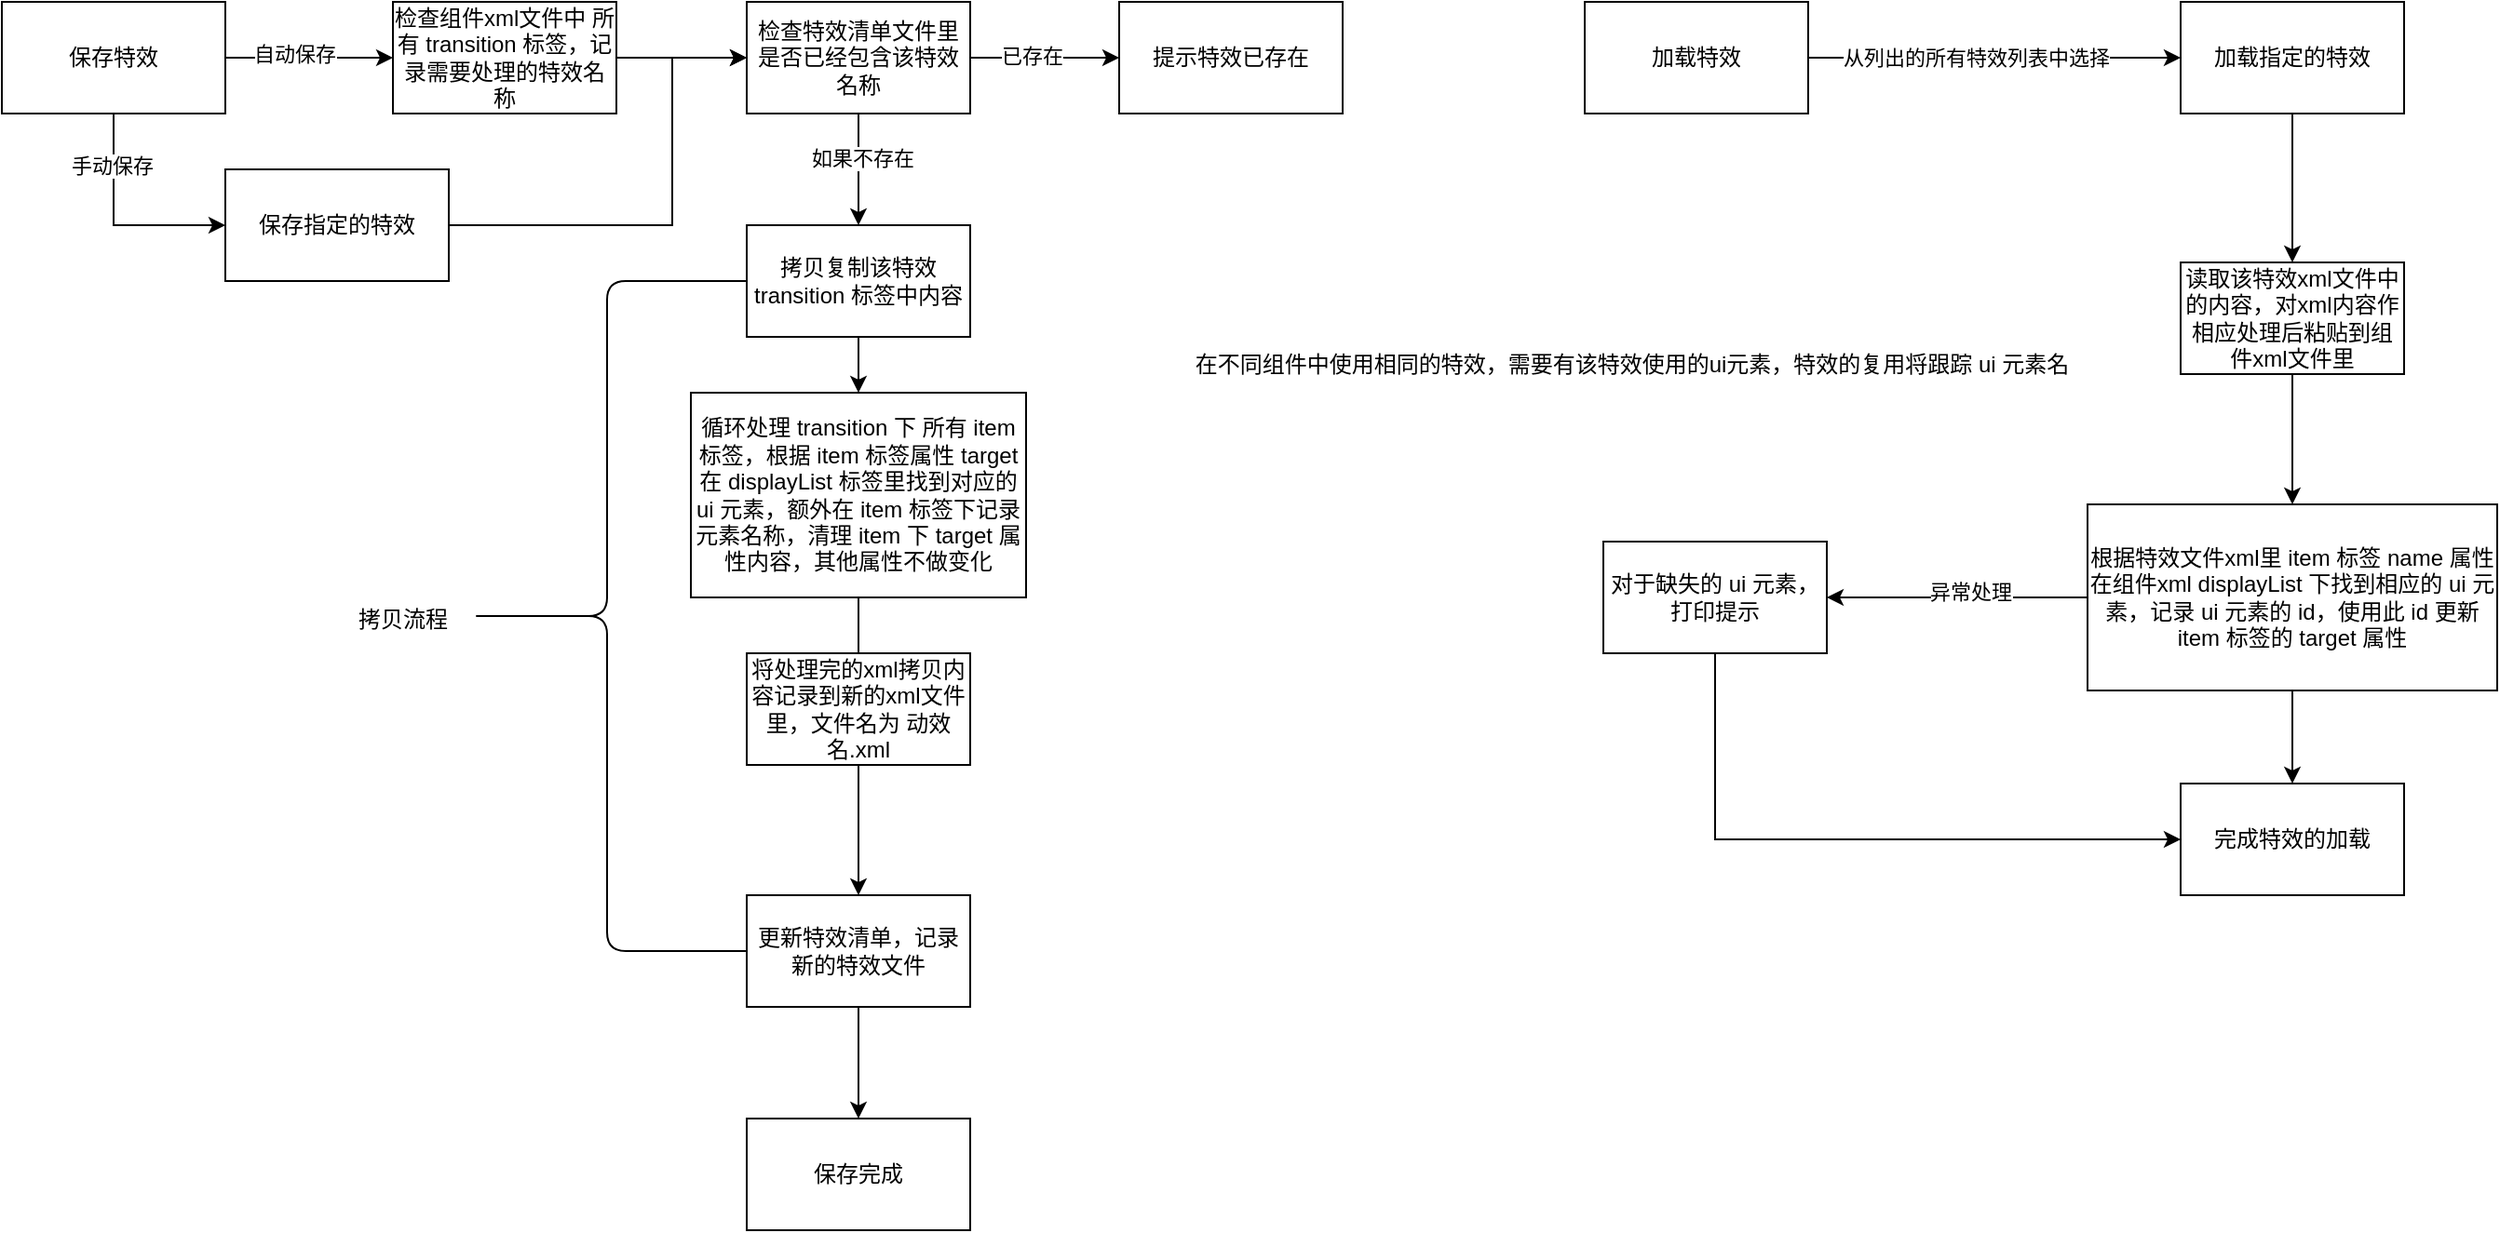 <mxfile version="22.1.9" type="github">
  <diagram name="第 1 页" id="QcVd1ZgNhZOyaR3dG3_q">
    <mxGraphModel dx="989" dy="572" grid="1" gridSize="10" guides="1" tooltips="1" connect="1" arrows="1" fold="1" page="1" pageScale="1" pageWidth="1600" pageHeight="900" background="none" math="0" shadow="0">
      <root>
        <mxCell id="0" />
        <mxCell id="1" parent="0" />
        <mxCell id="GfHRN2ybtqcf9IKZYvDj-10" style="edgeStyle=orthogonalEdgeStyle;rounded=0;orthogonalLoop=1;jettySize=auto;html=1;" edge="1" parent="1" source="GfHRN2ybtqcf9IKZYvDj-1" target="GfHRN2ybtqcf9IKZYvDj-9">
          <mxGeometry relative="1" as="geometry" />
        </mxCell>
        <mxCell id="GfHRN2ybtqcf9IKZYvDj-38" value="自动保存" style="edgeLabel;html=1;align=center;verticalAlign=middle;resizable=0;points=[];" vertex="1" connectable="0" parent="GfHRN2ybtqcf9IKZYvDj-10">
          <mxGeometry x="-0.178" y="2" relative="1" as="geometry">
            <mxPoint as="offset" />
          </mxGeometry>
        </mxCell>
        <mxCell id="GfHRN2ybtqcf9IKZYvDj-34" value="" style="edgeStyle=orthogonalEdgeStyle;rounded=0;orthogonalLoop=1;jettySize=auto;html=1;" edge="1" parent="1" source="GfHRN2ybtqcf9IKZYvDj-1" target="GfHRN2ybtqcf9IKZYvDj-33">
          <mxGeometry relative="1" as="geometry">
            <Array as="points">
              <mxPoint x="80" y="170" />
            </Array>
          </mxGeometry>
        </mxCell>
        <mxCell id="GfHRN2ybtqcf9IKZYvDj-39" value="手动保存" style="edgeLabel;html=1;align=center;verticalAlign=middle;resizable=0;points=[];" vertex="1" connectable="0" parent="GfHRN2ybtqcf9IKZYvDj-34">
          <mxGeometry x="-0.544" y="-1" relative="1" as="geometry">
            <mxPoint as="offset" />
          </mxGeometry>
        </mxCell>
        <mxCell id="GfHRN2ybtqcf9IKZYvDj-1" value="保存特效" style="rounded=0;whiteSpace=wrap;html=1;" vertex="1" parent="1">
          <mxGeometry x="20" y="50" width="120" height="60" as="geometry" />
        </mxCell>
        <mxCell id="GfHRN2ybtqcf9IKZYvDj-12" style="edgeStyle=orthogonalEdgeStyle;rounded=0;orthogonalLoop=1;jettySize=auto;html=1;" edge="1" parent="1" source="GfHRN2ybtqcf9IKZYvDj-4" target="GfHRN2ybtqcf9IKZYvDj-14">
          <mxGeometry relative="1" as="geometry">
            <mxPoint x="480" y="190" as="targetPoint" />
          </mxGeometry>
        </mxCell>
        <mxCell id="GfHRN2ybtqcf9IKZYvDj-13" value="如果不存在" style="edgeLabel;html=1;align=center;verticalAlign=middle;resizable=0;points=[];" vertex="1" connectable="0" parent="GfHRN2ybtqcf9IKZYvDj-12">
          <mxGeometry x="-0.209" y="2" relative="1" as="geometry">
            <mxPoint as="offset" />
          </mxGeometry>
        </mxCell>
        <mxCell id="GfHRN2ybtqcf9IKZYvDj-41" value="" style="edgeStyle=orthogonalEdgeStyle;rounded=0;orthogonalLoop=1;jettySize=auto;html=1;" edge="1" parent="1" source="GfHRN2ybtqcf9IKZYvDj-4" target="GfHRN2ybtqcf9IKZYvDj-40">
          <mxGeometry relative="1" as="geometry" />
        </mxCell>
        <mxCell id="GfHRN2ybtqcf9IKZYvDj-42" value="已存在" style="edgeLabel;html=1;align=center;verticalAlign=middle;resizable=0;points=[];" vertex="1" connectable="0" parent="GfHRN2ybtqcf9IKZYvDj-41">
          <mxGeometry x="-0.182" y="1" relative="1" as="geometry">
            <mxPoint as="offset" />
          </mxGeometry>
        </mxCell>
        <mxCell id="GfHRN2ybtqcf9IKZYvDj-4" value="检查特效清单文件里是否已经包含该特效名称" style="rounded=0;whiteSpace=wrap;html=1;" vertex="1" parent="1">
          <mxGeometry x="420" y="50" width="120" height="60" as="geometry" />
        </mxCell>
        <mxCell id="GfHRN2ybtqcf9IKZYvDj-11" style="edgeStyle=orthogonalEdgeStyle;rounded=0;orthogonalLoop=1;jettySize=auto;html=1;" edge="1" parent="1" source="GfHRN2ybtqcf9IKZYvDj-9" target="GfHRN2ybtqcf9IKZYvDj-4">
          <mxGeometry relative="1" as="geometry" />
        </mxCell>
        <mxCell id="GfHRN2ybtqcf9IKZYvDj-9" value="检查组件xml文件中 所有 transition 标签，记录需要处理的特效名称" style="whiteSpace=wrap;html=1;" vertex="1" parent="1">
          <mxGeometry x="230" y="50" width="120" height="60" as="geometry" />
        </mxCell>
        <mxCell id="GfHRN2ybtqcf9IKZYvDj-22" value="" style="edgeStyle=orthogonalEdgeStyle;rounded=0;orthogonalLoop=1;jettySize=auto;html=1;" edge="1" parent="1" source="GfHRN2ybtqcf9IKZYvDj-14" target="GfHRN2ybtqcf9IKZYvDj-21">
          <mxGeometry relative="1" as="geometry" />
        </mxCell>
        <mxCell id="GfHRN2ybtqcf9IKZYvDj-14" value="拷贝复制该特效 transition 标签中内容" style="rounded=0;whiteSpace=wrap;html=1;" vertex="1" parent="1">
          <mxGeometry x="420" y="170" width="120" height="60" as="geometry" />
        </mxCell>
        <mxCell id="GfHRN2ybtqcf9IKZYvDj-24" value="" style="edgeStyle=orthogonalEdgeStyle;rounded=0;orthogonalLoop=1;jettySize=auto;html=1;" edge="1" parent="1" source="GfHRN2ybtqcf9IKZYvDj-21">
          <mxGeometry relative="1" as="geometry">
            <mxPoint x="480" y="410" as="targetPoint" />
          </mxGeometry>
        </mxCell>
        <mxCell id="GfHRN2ybtqcf9IKZYvDj-21" value="循环处理 transition 下 所有 item 标签，根据 item 标签属性 target 在 displayList 标签里找到对应的 ui 元素，额外在 item 标签下记录元素名称，清理 item 下 target 属性内容，其他属性不做变化" style="rounded=0;whiteSpace=wrap;html=1;" vertex="1" parent="1">
          <mxGeometry x="390" y="260" width="180" height="110" as="geometry" />
        </mxCell>
        <mxCell id="GfHRN2ybtqcf9IKZYvDj-29" value="" style="edgeStyle=orthogonalEdgeStyle;rounded=0;orthogonalLoop=1;jettySize=auto;html=1;" edge="1" parent="1" source="GfHRN2ybtqcf9IKZYvDj-25" target="GfHRN2ybtqcf9IKZYvDj-28">
          <mxGeometry relative="1" as="geometry" />
        </mxCell>
        <mxCell id="GfHRN2ybtqcf9IKZYvDj-25" value="将处理完的xml拷贝内容记录到新的xml文件里，文件名为 动效名.xml" style="whiteSpace=wrap;html=1;" vertex="1" parent="1">
          <mxGeometry x="420" y="400" width="120" height="60" as="geometry" />
        </mxCell>
        <mxCell id="GfHRN2ybtqcf9IKZYvDj-26" value="" style="group" vertex="1" connectable="0" parent="1">
          <mxGeometry x="200" y="200" width="220" height="360" as="geometry" />
        </mxCell>
        <mxCell id="GfHRN2ybtqcf9IKZYvDj-17" value="拷贝流程" style="text;html=1;align=center;verticalAlign=middle;resizable=0;points=[];autosize=1;strokeColor=none;fillColor=none;" vertex="1" parent="GfHRN2ybtqcf9IKZYvDj-26">
          <mxGeometry y="167.143" width="70" height="30" as="geometry" />
        </mxCell>
        <mxCell id="GfHRN2ybtqcf9IKZYvDj-18" value="" style="shape=curlyBracket;whiteSpace=wrap;html=1;rounded=1;labelPosition=left;verticalLabelPosition=middle;align=right;verticalAlign=middle;" vertex="1" parent="GfHRN2ybtqcf9IKZYvDj-26">
          <mxGeometry x="70" width="150" height="360" as="geometry" />
        </mxCell>
        <mxCell id="GfHRN2ybtqcf9IKZYvDj-31" value="" style="edgeStyle=orthogonalEdgeStyle;rounded=0;orthogonalLoop=1;jettySize=auto;html=1;" edge="1" parent="1" source="GfHRN2ybtqcf9IKZYvDj-28" target="GfHRN2ybtqcf9IKZYvDj-30">
          <mxGeometry relative="1" as="geometry" />
        </mxCell>
        <mxCell id="GfHRN2ybtqcf9IKZYvDj-28" value="更新特效清单，记录新的特效文件" style="whiteSpace=wrap;html=1;" vertex="1" parent="1">
          <mxGeometry x="420" y="530" width="120" height="60" as="geometry" />
        </mxCell>
        <mxCell id="GfHRN2ybtqcf9IKZYvDj-30" value="保存完成" style="whiteSpace=wrap;html=1;" vertex="1" parent="1">
          <mxGeometry x="420" y="650" width="120" height="60" as="geometry" />
        </mxCell>
        <mxCell id="GfHRN2ybtqcf9IKZYvDj-35" style="edgeStyle=orthogonalEdgeStyle;rounded=0;orthogonalLoop=1;jettySize=auto;html=1;entryX=0;entryY=0.5;entryDx=0;entryDy=0;" edge="1" parent="1" source="GfHRN2ybtqcf9IKZYvDj-33" target="GfHRN2ybtqcf9IKZYvDj-4">
          <mxGeometry relative="1" as="geometry">
            <Array as="points">
              <mxPoint x="380" y="170" />
              <mxPoint x="380" y="80" />
            </Array>
          </mxGeometry>
        </mxCell>
        <mxCell id="GfHRN2ybtqcf9IKZYvDj-33" value="保存指定的特效" style="rounded=0;whiteSpace=wrap;html=1;" vertex="1" parent="1">
          <mxGeometry x="140" y="140" width="120" height="60" as="geometry" />
        </mxCell>
        <mxCell id="GfHRN2ybtqcf9IKZYvDj-40" value="提示特效已存在" style="rounded=0;whiteSpace=wrap;html=1;" vertex="1" parent="1">
          <mxGeometry x="620" y="50" width="120" height="60" as="geometry" />
        </mxCell>
        <mxCell id="GfHRN2ybtqcf9IKZYvDj-45" value="" style="edgeStyle=orthogonalEdgeStyle;rounded=0;orthogonalLoop=1;jettySize=auto;html=1;" edge="1" parent="1" source="GfHRN2ybtqcf9IKZYvDj-43" target="GfHRN2ybtqcf9IKZYvDj-44">
          <mxGeometry relative="1" as="geometry" />
        </mxCell>
        <mxCell id="GfHRN2ybtqcf9IKZYvDj-46" value="从列出的所有特效列表中选择" style="edgeLabel;html=1;align=center;verticalAlign=middle;resizable=0;points=[];" vertex="1" connectable="0" parent="GfHRN2ybtqcf9IKZYvDj-45">
          <mxGeometry x="-0.231" y="1" relative="1" as="geometry">
            <mxPoint x="13" y="1" as="offset" />
          </mxGeometry>
        </mxCell>
        <mxCell id="GfHRN2ybtqcf9IKZYvDj-43" value="加载特效" style="whiteSpace=wrap;html=1;" vertex="1" parent="1">
          <mxGeometry x="870" y="50" width="120" height="60" as="geometry" />
        </mxCell>
        <mxCell id="GfHRN2ybtqcf9IKZYvDj-44" value="加载指定的特效" style="whiteSpace=wrap;html=1;" vertex="1" parent="1">
          <mxGeometry x="1190" y="50" width="120" height="60" as="geometry" />
        </mxCell>
        <mxCell id="GfHRN2ybtqcf9IKZYvDj-51" value="" style="edgeStyle=orthogonalEdgeStyle;rounded=0;orthogonalLoop=1;jettySize=auto;html=1;" edge="1" parent="1" source="GfHRN2ybtqcf9IKZYvDj-44" target="GfHRN2ybtqcf9IKZYvDj-50">
          <mxGeometry relative="1" as="geometry">
            <mxPoint x="1250" y="230.0" as="sourcePoint" />
          </mxGeometry>
        </mxCell>
        <mxCell id="GfHRN2ybtqcf9IKZYvDj-53" value="" style="edgeStyle=orthogonalEdgeStyle;rounded=0;orthogonalLoop=1;jettySize=auto;html=1;" edge="1" parent="1" source="GfHRN2ybtqcf9IKZYvDj-50" target="GfHRN2ybtqcf9IKZYvDj-52">
          <mxGeometry relative="1" as="geometry" />
        </mxCell>
        <mxCell id="GfHRN2ybtqcf9IKZYvDj-50" value="读取该特效xml文件中的内容，对xml内容作相应处理后粘贴到组件xml文件里" style="whiteSpace=wrap;html=1;" vertex="1" parent="1">
          <mxGeometry x="1190" y="190" width="120" height="60" as="geometry" />
        </mxCell>
        <mxCell id="GfHRN2ybtqcf9IKZYvDj-59" style="edgeStyle=orthogonalEdgeStyle;rounded=0;orthogonalLoop=1;jettySize=auto;html=1;" edge="1" parent="1" source="GfHRN2ybtqcf9IKZYvDj-52" target="GfHRN2ybtqcf9IKZYvDj-58">
          <mxGeometry relative="1" as="geometry" />
        </mxCell>
        <mxCell id="GfHRN2ybtqcf9IKZYvDj-63" style="edgeStyle=orthogonalEdgeStyle;rounded=0;orthogonalLoop=1;jettySize=auto;html=1;" edge="1" parent="1" source="GfHRN2ybtqcf9IKZYvDj-52" target="GfHRN2ybtqcf9IKZYvDj-62">
          <mxGeometry relative="1" as="geometry" />
        </mxCell>
        <mxCell id="GfHRN2ybtqcf9IKZYvDj-64" value="异常处理" style="edgeLabel;html=1;align=center;verticalAlign=middle;resizable=0;points=[];" vertex="1" connectable="0" parent="GfHRN2ybtqcf9IKZYvDj-63">
          <mxGeometry x="-0.311" y="2" relative="1" as="geometry">
            <mxPoint x="-15" y="-5" as="offset" />
          </mxGeometry>
        </mxCell>
        <mxCell id="GfHRN2ybtqcf9IKZYvDj-52" value="根据特效文件xml里 item 标签 name 属性在组件xml displayList 下找到相应的 ui 元素，记录 ui 元素的 id，使用此 id 更新 item 标签的 target 属性" style="whiteSpace=wrap;html=1;" vertex="1" parent="1">
          <mxGeometry x="1140" y="320" width="220" height="100" as="geometry" />
        </mxCell>
        <mxCell id="GfHRN2ybtqcf9IKZYvDj-58" value="完成特效的加载" style="whiteSpace=wrap;html=1;" vertex="1" parent="1">
          <mxGeometry x="1190" y="470" width="120" height="60" as="geometry" />
        </mxCell>
        <mxCell id="GfHRN2ybtqcf9IKZYvDj-65" style="edgeStyle=orthogonalEdgeStyle;rounded=0;orthogonalLoop=1;jettySize=auto;html=1;" edge="1" parent="1" source="GfHRN2ybtqcf9IKZYvDj-62" target="GfHRN2ybtqcf9IKZYvDj-58">
          <mxGeometry relative="1" as="geometry">
            <Array as="points">
              <mxPoint x="940" y="500" />
            </Array>
          </mxGeometry>
        </mxCell>
        <mxCell id="GfHRN2ybtqcf9IKZYvDj-62" value="对于缺失的 ui 元素，打印提示" style="whiteSpace=wrap;html=1;" vertex="1" parent="1">
          <mxGeometry x="880" y="340" width="120" height="60" as="geometry" />
        </mxCell>
        <mxCell id="GfHRN2ybtqcf9IKZYvDj-66" value="在不同组件中使用相同的特效，需要有该特效使用的ui元素，特效的复用将跟踪 ui 元素名" style="text;html=1;align=center;verticalAlign=middle;resizable=0;points=[];autosize=1;strokeColor=none;fillColor=none;" vertex="1" parent="1">
          <mxGeometry x="650" y="230" width="490" height="30" as="geometry" />
        </mxCell>
      </root>
    </mxGraphModel>
  </diagram>
</mxfile>
